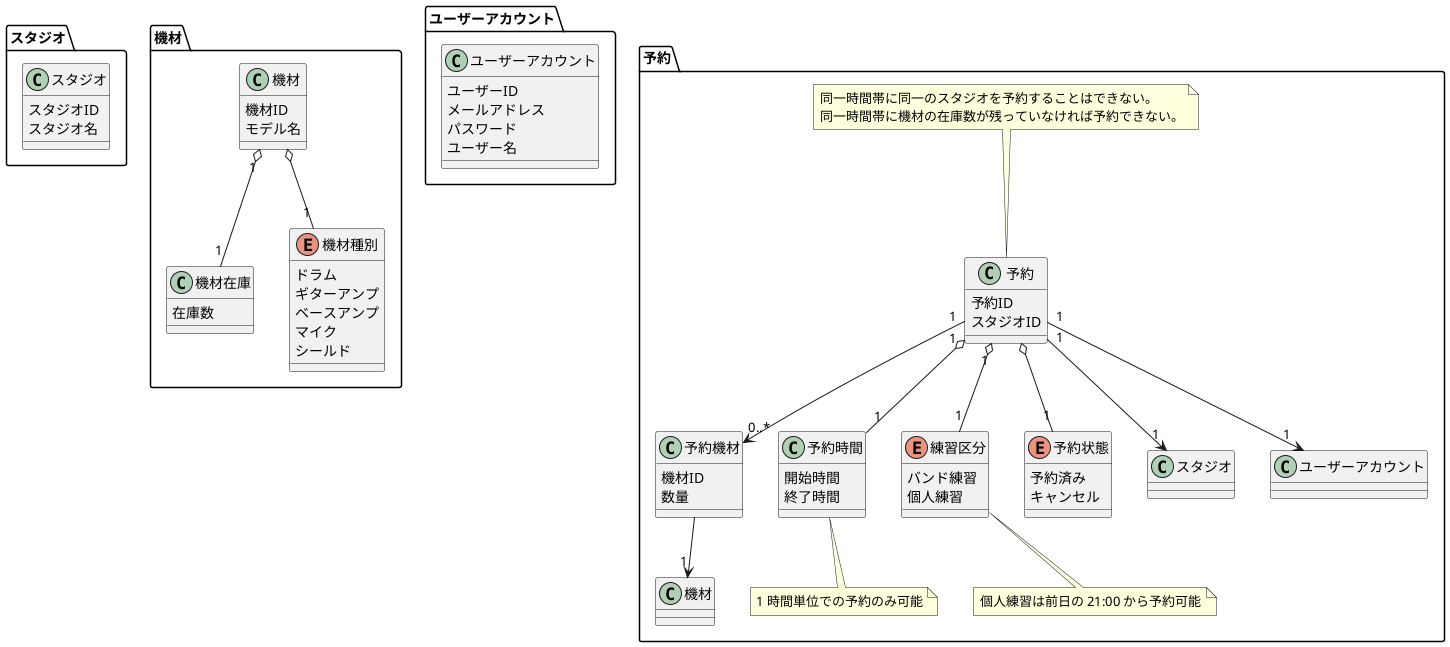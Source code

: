 @startuml DomainModel

package スタジオ
{
    class スタジオ
    {
        スタジオID
        スタジオ名
    }
}

package 機材
{
    class 機材
    {
        機材ID
        モデル名
    }

    class 機材在庫
    {
        在庫数
    }

    enum 機材種別
    {
        ドラム
        ギターアンプ
        ベースアンプ
        マイク
        シールド
    }

    機材 o-- "1" 機材種別
    機材 "1" o-- "1" 機材在庫
}

package ユーザーアカウント
{
    class ユーザーアカウント
    {
        ユーザーID
        メールアドレス
        パスワード
        ユーザー名
    }
}

package 予約
{
    class 予約
    {
        予約ID
        スタジオID
    }

    class 予約機材
    {
        機材ID
        数量
    }

    class 予約時間
    {
        開始時間
        終了時間
    }

    enum 練習区分
    {
        バンド練習
        個人練習
    }

    enum 予約状態
    {
        予約済み
        キャンセル
    }

    予約 "1" o-- "1" 練習区分
    予約 "1" o-- "1" 予約時間
    予約 o-- "1" 予約状態
    予約 "1" --> "0..*" 予約機材
    予約機材 --> "1" 機材

    予約 "1" --> "1" スタジオ
    予約 "1" --> "1" ユーザーアカウント

    note top of 予約
    同一時間帯に同一のスタジオを予約することはできない。
    同一時間帯に機材の在庫数が残っていなければ予約できない。
    end note

    note bottom of 予約時間
    1 時間単位での予約のみ可能
    end note

    note bottom of 練習区分
    個人練習は前日の 21:00 から予約可能
    end note
}

@enduml
